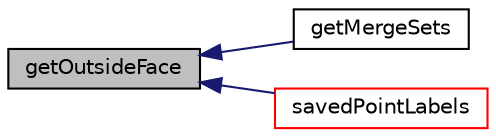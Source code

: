 digraph "getOutsideFace"
{
  bgcolor="transparent";
  edge [fontname="Helvetica",fontsize="10",labelfontname="Helvetica",labelfontsize="10"];
  node [fontname="Helvetica",fontsize="10",shape=record];
  rankdir="LR";
  Node1 [label="getOutsideFace",height=0.2,width=0.4,color="black", fillcolor="grey75", style="filled", fontcolor="black"];
  Node1 -> Node2 [dir="back",color="midnightblue",fontsize="10",style="solid",fontname="Helvetica"];
  Node2 [label="getMergeSets",height=0.2,width=0.4,color="black",URL="$a00316.html#a99a035943ade1a3e98a4bcd978fd7a01",tooltip="Extract lists of all (non-coupled) boundary faces that can. "];
  Node1 -> Node3 [dir="back",color="midnightblue",fontsize="10",style="solid",fontname="Helvetica"];
  Node3 [label="savedPointLabels",height=0.2,width=0.4,color="red",URL="$a00316.html#af02a9a92344a83d53049cc863b52f4aa",tooltip="If undoable: set of original point labels of stored points. "];
}

